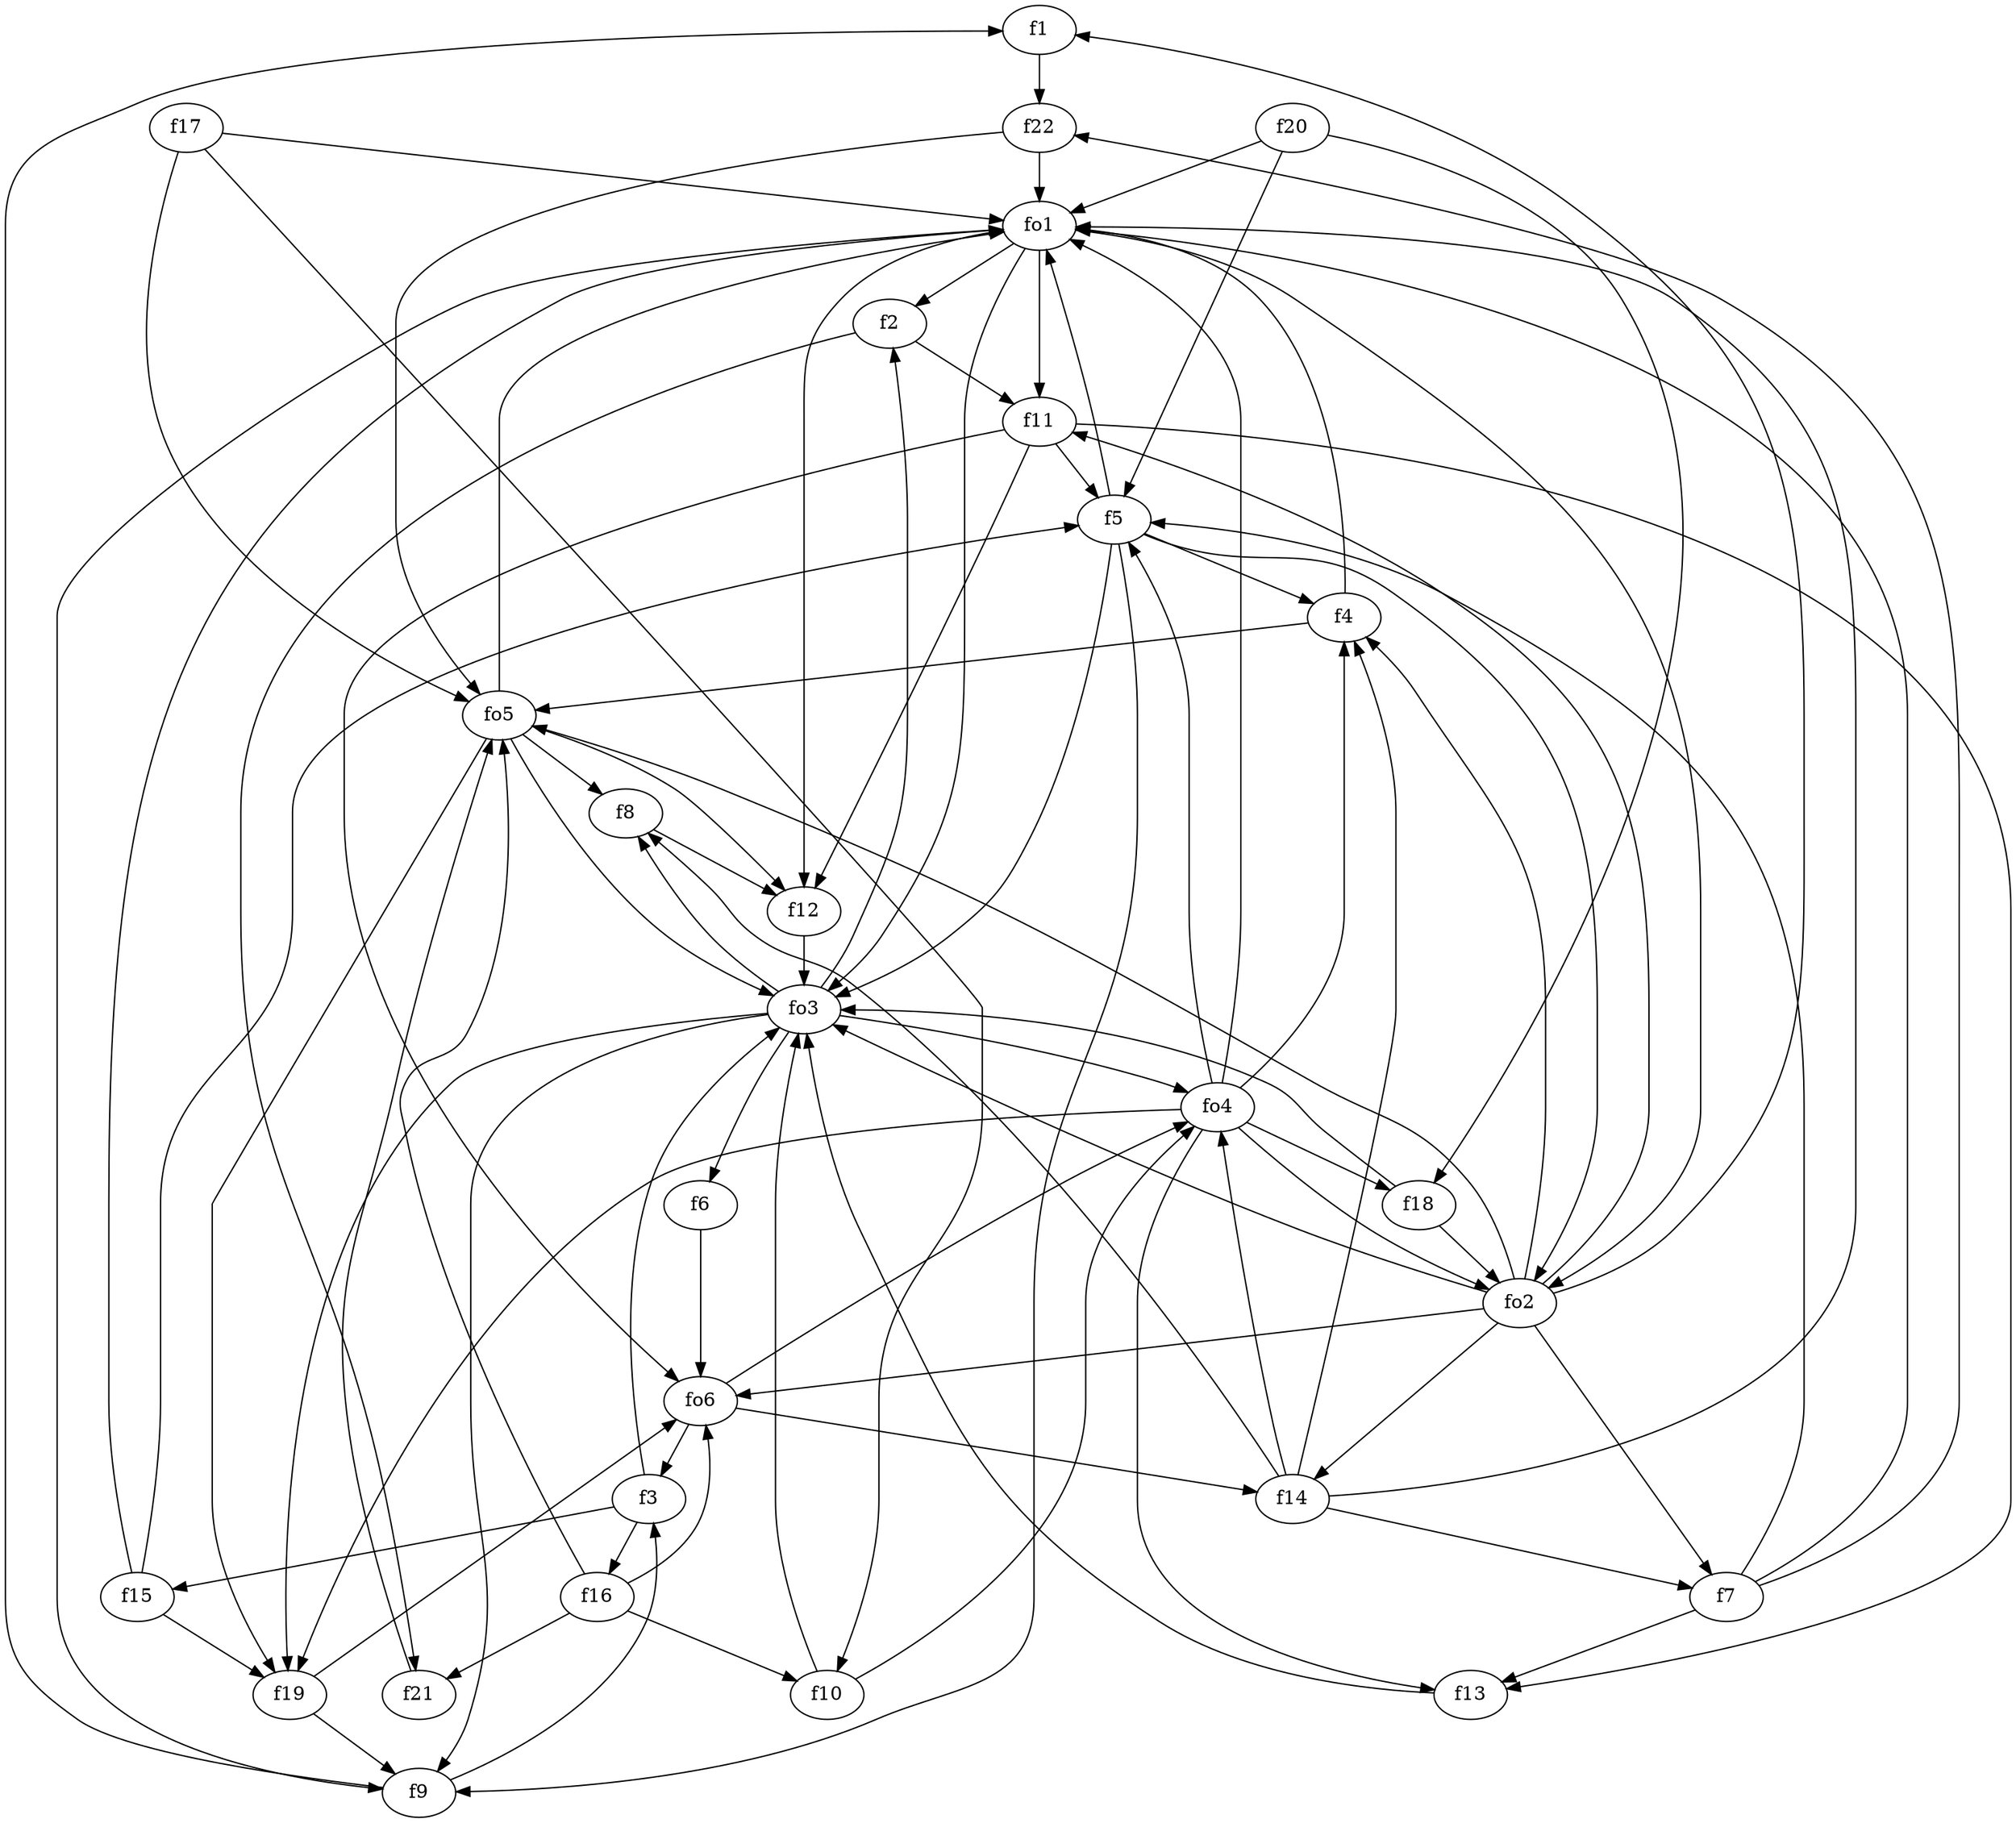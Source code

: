 strict digraph  {
f1;
f2;
f3;
f4;
f5;
f6;
f7;
f8;
f9;
f10;
f11;
f12;
f13;
f14;
f15;
f16;
f17;
f18;
f19;
f20;
f21;
f22;
fo1;
fo2;
fo3;
fo4;
fo5;
fo6;
f1 -> f22  [weight=2];
f2 -> f11  [weight=2];
f2 -> f21  [weight=2];
f3 -> f16  [weight=2];
f3 -> fo3  [weight=2];
f3 -> f15  [weight=2];
f4 -> fo5  [weight=2];
f4 -> fo1  [weight=2];
f5 -> fo2  [weight=2];
f5 -> fo3  [weight=2];
f5 -> f4  [weight=2];
f5 -> f9  [weight=2];
f5 -> fo1  [weight=2];
f6 -> fo6  [weight=2];
f7 -> f5  [weight=2];
f7 -> f22  [weight=2];
f7 -> fo1  [weight=2];
f7 -> f13  [weight=2];
f8 -> f12  [weight=2];
f9 -> f3  [weight=2];
f9 -> f1  [weight=2];
f10 -> fo4  [weight=2];
f10 -> fo3  [weight=2];
f11 -> f13  [weight=2];
f11 -> fo6  [weight=2];
f11 -> f12  [weight=2];
f11 -> f5  [weight=2];
f12 -> fo3  [weight=2];
f13 -> fo3  [weight=2];
f14 -> f4  [weight=2];
f14 -> fo1  [weight=2];
f14 -> f7  [weight=2];
f14 -> f8  [weight=2];
f14 -> fo4  [weight=2];
f15 -> f19  [weight=2];
f15 -> fo1  [weight=2];
f15 -> f5  [weight=2];
f16 -> f21  [weight=2];
f16 -> fo6  [weight=2];
f16 -> fo5  [weight=2];
f16 -> f10  [weight=2];
f17 -> fo5  [weight=2];
f17 -> f10  [weight=2];
f17 -> fo1  [weight=2];
f18 -> fo3  [weight=2];
f18 -> fo2  [weight=2];
f19 -> f9  [weight=2];
f19 -> fo6  [weight=2];
f20 -> fo1  [weight=2];
f20 -> f5  [weight=2];
f20 -> f18  [weight=2];
f21 -> fo5  [weight=2];
f22 -> fo1  [weight=2];
f22 -> fo5  [weight=2];
fo1 -> f11  [weight=2];
fo1 -> fo3  [weight=2];
fo1 -> f12  [weight=2];
fo1 -> f2  [weight=2];
fo1 -> fo2  [weight=2];
fo1 -> f9  [weight=2];
fo2 -> f14  [weight=2];
fo2 -> fo6  [weight=2];
fo2 -> fo3  [weight=2];
fo2 -> fo5  [weight=2];
fo2 -> f4  [weight=2];
fo2 -> f11  [weight=2];
fo2 -> f1  [weight=2];
fo2 -> f7  [weight=2];
fo3 -> f6  [weight=2];
fo3 -> fo4  [weight=2];
fo3 -> f19  [weight=2];
fo3 -> f9  [weight=2];
fo3 -> f2  [weight=2];
fo3 -> f8  [weight=2];
fo4 -> f5  [weight=2];
fo4 -> fo2  [weight=2];
fo4 -> f13  [weight=2];
fo4 -> f19  [weight=2];
fo4 -> fo1  [weight=2];
fo4 -> f4  [weight=2];
fo4 -> f18  [weight=2];
fo5 -> fo3  [weight=2];
fo5 -> f12  [weight=2];
fo5 -> f19  [weight=2];
fo5 -> f8  [weight=2];
fo5 -> fo1  [weight=2];
fo6 -> f14  [weight=2];
fo6 -> f3  [weight=2];
fo6 -> fo4  [weight=2];
}
